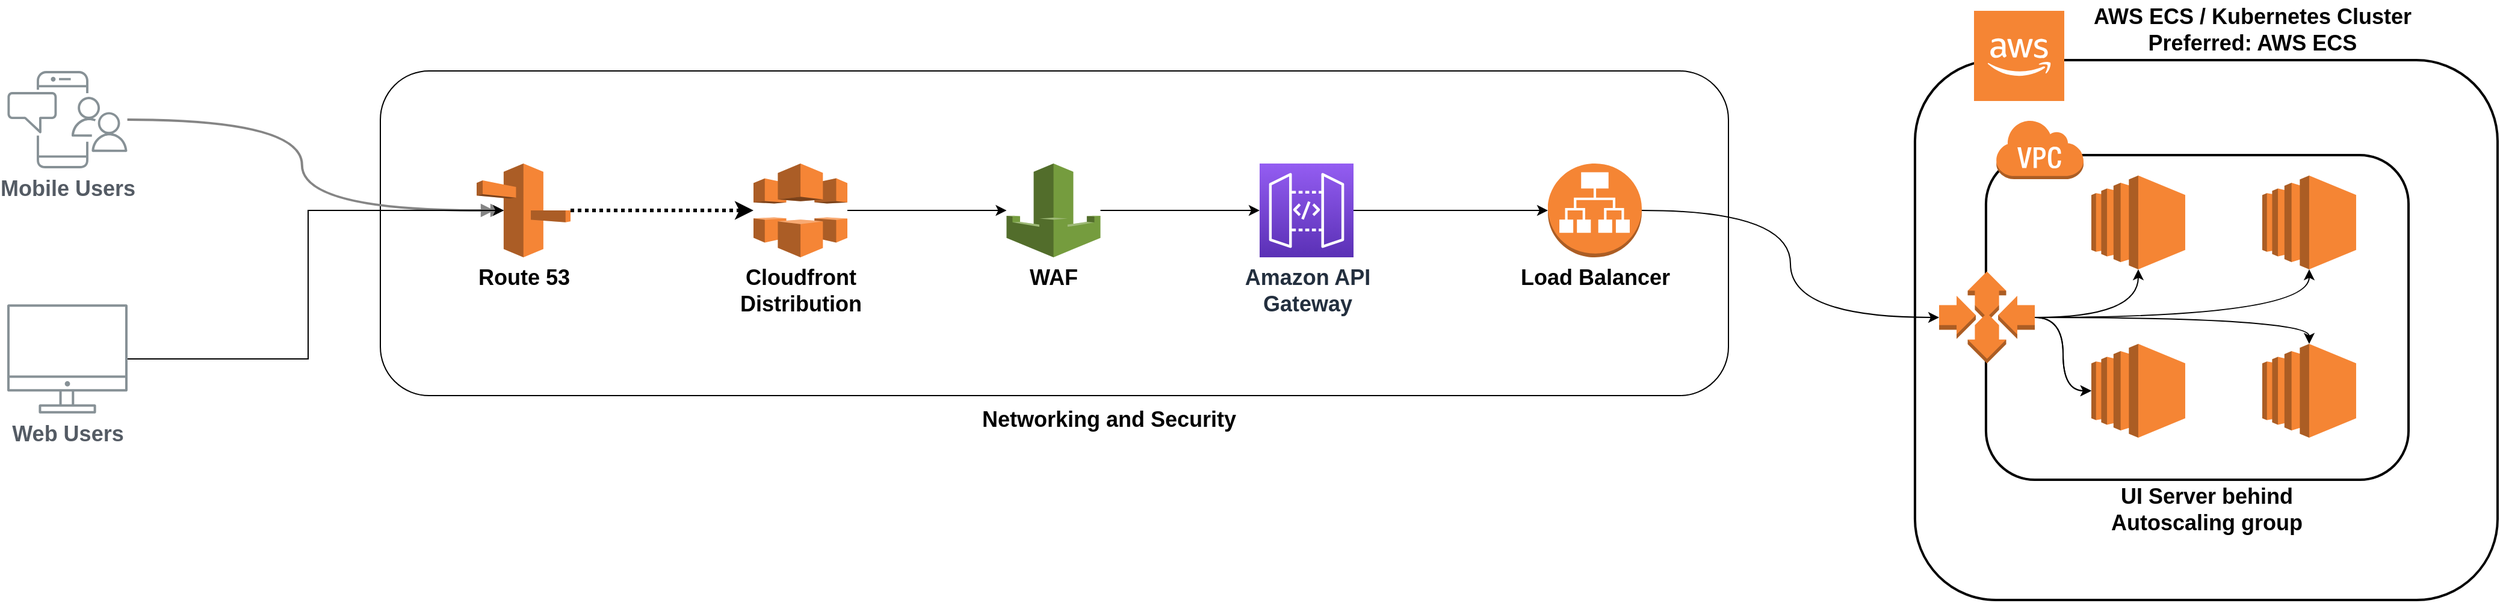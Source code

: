 <mxfile version="15.4.0" type="github">
  <diagram id="Ht1M8jgEwFfnCIfOTk4-" name="Page-1">
    <mxGraphModel dx="2031" dy="1197" grid="1" gridSize="10" guides="1" tooltips="1" connect="1" arrows="1" fold="1" page="1" pageScale="1" pageWidth="1169" pageHeight="827" math="0" shadow="0">
      <root>
        <mxCell id="0" />
        <mxCell id="1" parent="0" />
        <mxCell id="8jDcVQB9mLgturJCLghL-11" value="" style="group;fontSize=18;fontStyle=1" vertex="1" connectable="0" parent="1">
          <mxGeometry x="165" y="400" width="1520" height="285" as="geometry" />
        </mxCell>
        <mxCell id="8jDcVQB9mLgturJCLghL-16" value="" style="rounded=1;whiteSpace=wrap;html=1;fontSize=18;fontStyle=1" vertex="1" parent="8jDcVQB9mLgturJCLghL-11">
          <mxGeometry x="310" width="1120" height="270" as="geometry" />
        </mxCell>
        <mxCell id="8jDcVQB9mLgturJCLghL-24" style="edgeStyle=orthogonalEdgeStyle;rounded=0;orthogonalLoop=1;jettySize=auto;html=1;fontSize=18;fontStyle=1" edge="1" parent="8jDcVQB9mLgturJCLghL-11" source="UEzPUAAOIrF-is8g5C7q-114" target="8jDcVQB9mLgturJCLghL-23">
          <mxGeometry relative="1" as="geometry" />
        </mxCell>
        <mxCell id="UEzPUAAOIrF-is8g5C7q-114" value="Amazon API&lt;br style=&quot;font-size: 18px;&quot;&gt;Gateway&lt;br style=&quot;font-size: 18px;&quot;&gt;" style="outlineConnect=0;fontColor=#232F3E;gradientColor=#945DF2;gradientDirection=north;fillColor=#5A30B5;strokeColor=#ffffff;dashed=0;verticalLabelPosition=bottom;verticalAlign=top;align=center;html=1;fontSize=18;fontStyle=1;aspect=fixed;shape=mxgraph.aws4.resourceIcon;resIcon=mxgraph.aws4.api_gateway;labelBackgroundColor=#ffffff;" parent="8jDcVQB9mLgturJCLghL-11" vertex="1">
          <mxGeometry x="1040.5" y="77" width="78" height="78" as="geometry" />
        </mxCell>
        <mxCell id="tOSdlADLp0MFVeMP-LaB-2" value="&lt;font style=&quot;font-size: 18px&quot;&gt;&lt;span style=&quot;font-size: 18px;&quot;&gt;Cloudfront&lt;br style=&quot;font-size: 18px;&quot;&gt;Distribution&lt;/span&gt;&lt;/font&gt;" style="outlineConnect=0;dashed=0;verticalLabelPosition=bottom;verticalAlign=top;align=center;html=1;shape=mxgraph.aws3.cloudfront;fillColor=#F58536;gradientColor=none;fontSize=18;fontStyle=1" parent="8jDcVQB9mLgturJCLghL-11" vertex="1">
          <mxGeometry x="620" y="77" width="78" height="78" as="geometry" />
        </mxCell>
        <mxCell id="tOSdlADLp0MFVeMP-LaB-27" style="rounded=0;orthogonalLoop=1;jettySize=auto;html=1;endArrow=classic;endFill=1;strokeColor=default;strokeWidth=3;dashed=1;dashPattern=1 1;fontSize=18;fontStyle=1" parent="8jDcVQB9mLgturJCLghL-11" source="tOSdlADLp0MFVeMP-LaB-8" target="tOSdlADLp0MFVeMP-LaB-2" edge="1">
          <mxGeometry as="geometry" />
        </mxCell>
        <mxCell id="tOSdlADLp0MFVeMP-LaB-8" value="&lt;span style=&quot;font-size: 18px;&quot;&gt;&lt;font style=&quot;font-size: 18px;&quot;&gt;Route 53&lt;/font&gt;&lt;/span&gt;" style="outlineConnect=0;dashed=0;verticalLabelPosition=bottom;verticalAlign=top;align=center;html=1;shape=mxgraph.aws3.route_53;fillColor=#F58536;gradientColor=none;fontSize=18;fontStyle=1" parent="8jDcVQB9mLgturJCLghL-11" vertex="1">
          <mxGeometry x="390" y="77" width="78" height="78" as="geometry" />
        </mxCell>
        <mxCell id="tOSdlADLp0MFVeMP-LaB-11" value="" style="group;fontSize=18;fontStyle=1" parent="8jDcVQB9mLgturJCLghL-11" vertex="1" connectable="0">
          <mxGeometry width="100" height="285" as="geometry" />
        </mxCell>
        <mxCell id="UEzPUAAOIrF-is8g5C7q-109" value="Web Users" style="outlineConnect=0;gradientColor=none;fontColor=#545B64;strokeColor=none;fillColor=#879196;dashed=0;verticalLabelPosition=bottom;verticalAlign=top;align=center;html=1;fontSize=18;fontStyle=1;aspect=fixed;shape=mxgraph.aws4.illustration_desktop;pointerEvents=1;labelBackgroundColor=#ffffff;" parent="tOSdlADLp0MFVeMP-LaB-11" vertex="1">
          <mxGeometry y="194" width="100" height="91" as="geometry" />
        </mxCell>
        <mxCell id="UEzPUAAOIrF-is8g5C7q-110" value="&lt;font style=&quot;font-size: 18px&quot;&gt;Mobile Users&lt;/font&gt;" style="outlineConnect=0;gradientColor=none;fontColor=#545B64;strokeColor=none;fillColor=#879196;dashed=0;verticalLabelPosition=bottom;verticalAlign=top;align=center;html=1;fontSize=18;fontStyle=1;aspect=fixed;shape=mxgraph.aws4.illustration_notification;pointerEvents=1;labelBackgroundColor=#ffffff;" parent="tOSdlADLp0MFVeMP-LaB-11" vertex="1">
          <mxGeometry width="100" height="81" as="geometry" />
        </mxCell>
        <mxCell id="tOSdlADLp0MFVeMP-LaB-24" style="edgeStyle=orthogonalEdgeStyle;curved=1;rounded=0;orthogonalLoop=1;jettySize=auto;html=1;entryX=0.29;entryY=0.5;entryDx=0;entryDy=0;entryPerimeter=0;endArrow=doubleBlock;endFill=1;strokeColor=#858585;strokeWidth=2;fontSize=18;fontStyle=1" parent="8jDcVQB9mLgturJCLghL-11" source="UEzPUAAOIrF-is8g5C7q-110" target="tOSdlADLp0MFVeMP-LaB-8" edge="1">
          <mxGeometry as="geometry" />
        </mxCell>
        <mxCell id="8jDcVQB9mLgturJCLghL-6" style="edgeStyle=orthogonalEdgeStyle;rounded=0;orthogonalLoop=1;jettySize=auto;html=1;fontSize=18;fontStyle=1" edge="1" parent="8jDcVQB9mLgturJCLghL-11" source="8jDcVQB9mLgturJCLghL-1" target="UEzPUAAOIrF-is8g5C7q-114">
          <mxGeometry as="geometry" />
        </mxCell>
        <mxCell id="8jDcVQB9mLgturJCLghL-1" value="WAF" style="outlineConnect=0;dashed=0;verticalLabelPosition=bottom;verticalAlign=top;align=center;html=1;shape=mxgraph.aws3.waf;fillColor=#759C3E;gradientColor=none;fontSize=18;fontStyle=1" vertex="1" parent="8jDcVQB9mLgturJCLghL-11">
          <mxGeometry x="830.25" y="77" width="78" height="78" as="geometry" />
        </mxCell>
        <mxCell id="8jDcVQB9mLgturJCLghL-4" style="edgeStyle=orthogonalEdgeStyle;rounded=0;orthogonalLoop=1;jettySize=auto;html=1;fontSize=18;fontStyle=1" edge="1" parent="8jDcVQB9mLgturJCLghL-11" source="tOSdlADLp0MFVeMP-LaB-2" target="8jDcVQB9mLgturJCLghL-1">
          <mxGeometry as="geometry" />
        </mxCell>
        <mxCell id="8jDcVQB9mLgturJCLghL-2" style="edgeStyle=orthogonalEdgeStyle;rounded=0;orthogonalLoop=1;jettySize=auto;html=1;entryX=0.29;entryY=0.5;entryDx=0;entryDy=0;entryPerimeter=0;fontSize=18;fontStyle=1" edge="1" parent="8jDcVQB9mLgturJCLghL-11" source="UEzPUAAOIrF-is8g5C7q-109" target="tOSdlADLp0MFVeMP-LaB-8">
          <mxGeometry as="geometry">
            <Array as="points">
              <mxPoint x="250" y="240" />
              <mxPoint x="250" y="116" />
            </Array>
          </mxGeometry>
        </mxCell>
        <mxCell id="8jDcVQB9mLgturJCLghL-23" value="Load Balancer" style="outlineConnect=0;dashed=0;verticalLabelPosition=bottom;verticalAlign=top;align=center;html=1;shape=mxgraph.aws3.application_load_balancer;fillColor=#F58534;gradientColor=none;fontSize=18;strokeWidth=2;fontStyle=1" vertex="1" parent="8jDcVQB9mLgturJCLghL-11">
          <mxGeometry x="1280" y="77" width="78" height="78" as="geometry" />
        </mxCell>
        <mxCell id="8jDcVQB9mLgturJCLghL-17" value="Networking and Security" style="text;html=1;align=center;verticalAlign=middle;resizable=0;points=[];autosize=1;strokeColor=none;fillColor=none;fontSize=18;fontStyle=1" vertex="1" parent="1">
          <mxGeometry x="965" y="675" width="230" height="30" as="geometry" />
        </mxCell>
        <mxCell id="8jDcVQB9mLgturJCLghL-19" value="" style="rounded=1;whiteSpace=wrap;html=1;fontSize=18;fillColor=none;strokeWidth=2;fontStyle=1" vertex="1" parent="1">
          <mxGeometry x="1749.955" y="391.03" width="484.04" height="448.97" as="geometry" />
        </mxCell>
        <mxCell id="8jDcVQB9mLgturJCLghL-33" value="" style="rounded=1;whiteSpace=wrap;html=1;fontSize=18;strokeWidth=2;fillColor=none;fontStyle=1" vertex="1" parent="1">
          <mxGeometry x="1808.96" y="470" width="351.04" height="270" as="geometry" />
        </mxCell>
        <mxCell id="8jDcVQB9mLgturJCLghL-21" value="AWS ECS / Kubernetes Cluster&lt;br&gt;Preferred: AWS ECS" style="text;html=1;align=center;verticalAlign=middle;resizable=0;points=[];autosize=1;strokeColor=none;fillColor=none;fontSize=18;fontStyle=1" vertex="1" parent="1">
          <mxGeometry x="1889.995" y="341.032" width="280" height="50" as="geometry" />
        </mxCell>
        <mxCell id="8jDcVQB9mLgturJCLghL-31" value="UI Server behind&lt;br&gt;Autoscaling group" style="text;html=1;align=center;verticalAlign=middle;resizable=0;points=[];autosize=1;strokeColor=none;fillColor=none;fontSize=18;fontStyle=1" vertex="1" parent="1">
          <mxGeometry x="1906.98" y="740" width="170" height="50" as="geometry" />
        </mxCell>
        <mxCell id="8jDcVQB9mLgturJCLghL-54" value="" style="outlineConnect=0;dashed=0;verticalLabelPosition=bottom;verticalAlign=top;align=center;html=1;shape=mxgraph.aws3.cloud_2;fillColor=#F58534;gradientColor=none;fontSize=18;strokeWidth=2;" vertex="1" parent="1">
          <mxGeometry x="1799" y="350" width="75" height="75" as="geometry" />
        </mxCell>
        <mxCell id="8jDcVQB9mLgturJCLghL-55" value="" style="outlineConnect=0;dashed=0;verticalLabelPosition=bottom;verticalAlign=top;align=center;html=1;shape=mxgraph.aws3.ec2;fillColor=#F58534;gradientColor=none;fontSize=18;strokeWidth=2;" vertex="1" parent="1">
          <mxGeometry x="1896.48" y="487" width="78" height="78" as="geometry" />
        </mxCell>
        <mxCell id="8jDcVQB9mLgturJCLghL-56" value="" style="outlineConnect=0;dashed=0;verticalLabelPosition=bottom;verticalAlign=top;align=center;html=1;shape=mxgraph.aws3.ec2;fillColor=#F58534;gradientColor=none;fontSize=18;strokeWidth=2;" vertex="1" parent="1">
          <mxGeometry x="2038.48" y="487" width="78" height="78" as="geometry" />
        </mxCell>
        <mxCell id="8jDcVQB9mLgturJCLghL-58" value="" style="outlineConnect=0;dashed=0;verticalLabelPosition=bottom;verticalAlign=top;align=center;html=1;shape=mxgraph.aws3.ec2;fillColor=#F58534;gradientColor=none;fontSize=18;strokeWidth=2;" vertex="1" parent="1">
          <mxGeometry x="1896.48" y="627" width="78" height="78" as="geometry" />
        </mxCell>
        <mxCell id="8jDcVQB9mLgturJCLghL-59" value="" style="outlineConnect=0;dashed=0;verticalLabelPosition=bottom;verticalAlign=top;align=center;html=1;shape=mxgraph.aws3.ec2;fillColor=#F58534;gradientColor=none;fontSize=18;strokeWidth=2;" vertex="1" parent="1">
          <mxGeometry x="2038.48" y="627" width="78" height="78" as="geometry" />
        </mxCell>
        <mxCell id="8jDcVQB9mLgturJCLghL-62" value="" style="edgeStyle=orthogonalEdgeStyle;curved=1;rounded=0;orthogonalLoop=1;jettySize=auto;html=1;fontSize=18;" edge="1" parent="1" source="8jDcVQB9mLgturJCLghL-60" target="8jDcVQB9mLgturJCLghL-58">
          <mxGeometry relative="1" as="geometry" />
        </mxCell>
        <mxCell id="8jDcVQB9mLgturJCLghL-63" value="" style="edgeStyle=orthogonalEdgeStyle;curved=1;rounded=0;orthogonalLoop=1;jettySize=auto;html=1;fontSize=18;" edge="1" parent="1" source="8jDcVQB9mLgturJCLghL-60" target="8jDcVQB9mLgturJCLghL-58">
          <mxGeometry relative="1" as="geometry" />
        </mxCell>
        <mxCell id="8jDcVQB9mLgturJCLghL-64" style="edgeStyle=orthogonalEdgeStyle;curved=1;rounded=0;orthogonalLoop=1;jettySize=auto;html=1;entryX=0.5;entryY=1;entryDx=0;entryDy=0;entryPerimeter=0;fontSize=18;" edge="1" parent="1" source="8jDcVQB9mLgturJCLghL-60" target="8jDcVQB9mLgturJCLghL-55">
          <mxGeometry relative="1" as="geometry" />
        </mxCell>
        <mxCell id="8jDcVQB9mLgturJCLghL-65" style="edgeStyle=orthogonalEdgeStyle;curved=1;rounded=0;orthogonalLoop=1;jettySize=auto;html=1;fontSize=18;" edge="1" parent="1" source="8jDcVQB9mLgturJCLghL-60" target="8jDcVQB9mLgturJCLghL-56">
          <mxGeometry relative="1" as="geometry" />
        </mxCell>
        <mxCell id="8jDcVQB9mLgturJCLghL-66" style="edgeStyle=orthogonalEdgeStyle;curved=1;rounded=0;orthogonalLoop=1;jettySize=auto;html=1;entryX=0.5;entryY=0;entryDx=0;entryDy=0;entryPerimeter=0;fontSize=18;" edge="1" parent="1" source="8jDcVQB9mLgturJCLghL-60" target="8jDcVQB9mLgturJCLghL-59">
          <mxGeometry relative="1" as="geometry" />
        </mxCell>
        <mxCell id="8jDcVQB9mLgturJCLghL-60" value="" style="outlineConnect=0;dashed=0;verticalLabelPosition=bottom;verticalAlign=top;align=center;html=1;shape=mxgraph.aws3.auto_scaling;fillColor=#F58534;gradientColor=none;fontSize=18;strokeWidth=2;" vertex="1" parent="1">
          <mxGeometry x="1770" y="566.75" width="79.5" height="76.5" as="geometry" />
        </mxCell>
        <mxCell id="8jDcVQB9mLgturJCLghL-61" style="edgeStyle=orthogonalEdgeStyle;curved=1;rounded=0;orthogonalLoop=1;jettySize=auto;html=1;entryX=0;entryY=0.5;entryDx=0;entryDy=0;entryPerimeter=0;fontSize=18;" edge="1" parent="1" source="8jDcVQB9mLgturJCLghL-23" target="8jDcVQB9mLgturJCLghL-60">
          <mxGeometry relative="1" as="geometry" />
        </mxCell>
        <mxCell id="8jDcVQB9mLgturJCLghL-68" value="" style="outlineConnect=0;dashed=0;verticalLabelPosition=bottom;verticalAlign=top;align=center;html=1;shape=mxgraph.aws3.virtual_private_cloud;fillColor=#F58534;gradientColor=none;fontSize=18;strokeWidth=2;" vertex="1" parent="1">
          <mxGeometry x="1816.98" y="440" width="73.02" height="50" as="geometry" />
        </mxCell>
      </root>
    </mxGraphModel>
  </diagram>
</mxfile>
